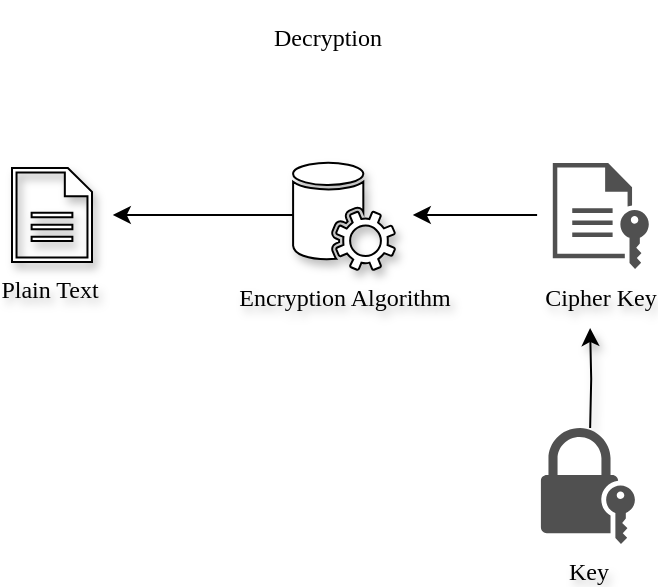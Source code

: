 <mxfile version="24.4.13" type="github">
  <diagram name="Page-1" id="b6QLSGeN9SA4Tiii36pk">
    <mxGraphModel dx="2019" dy="1193" grid="1" gridSize="10" guides="1" tooltips="1" connect="1" arrows="1" fold="1" page="1" pageScale="1" pageWidth="850" pageHeight="1100" math="0" shadow="0">
      <root>
        <mxCell id="0" />
        <mxCell id="1" parent="0" />
        <mxCell id="JglwA08n06oJuRHw9BL7-1" style="edgeStyle=orthogonalEdgeStyle;rounded=0;orthogonalLoop=1;jettySize=auto;html=1;shadow=1;backgroundOutline=0;labelBackgroundColor=none;textShadow=1;" edge="1" parent="1">
          <mxGeometry relative="1" as="geometry">
            <mxPoint x="539.05" y="570" as="targetPoint" />
            <mxPoint x="539.07" y="620" as="sourcePoint" />
          </mxGeometry>
        </mxCell>
        <mxCell id="JglwA08n06oJuRHw9BL7-2" value="&lt;font face=&quot;JetBrains Mono&quot;&gt;Plain Text&amp;nbsp;&lt;/font&gt;" style="sketch=0;pointerEvents=1;shadow=1;dashed=0;html=1;labelPosition=center;verticalLabelPosition=bottom;verticalAlign=top;outlineConnect=0;align=center;shape=mxgraph.office.concepts.document;backgroundOutline=0;labelBackgroundColor=none;textShadow=1;" vertex="1" parent="1">
          <mxGeometry x="250.0" y="490" width="40" height="47" as="geometry" />
        </mxCell>
        <mxCell id="JglwA08n06oJuRHw9BL7-3" style="edgeStyle=orthogonalEdgeStyle;rounded=0;orthogonalLoop=1;jettySize=auto;html=1;textShadow=1;" edge="1" parent="1" source="JglwA08n06oJuRHw9BL7-4">
          <mxGeometry relative="1" as="geometry">
            <mxPoint x="300.4" y="513.5" as="targetPoint" />
          </mxGeometry>
        </mxCell>
        <mxCell id="JglwA08n06oJuRHw9BL7-4" value="&lt;font face=&quot;JetBrains Mono&quot;&gt;Encryption Algorithm&lt;/font&gt;" style="sketch=0;pointerEvents=1;shadow=1;dashed=0;html=1;labelPosition=center;verticalLabelPosition=bottom;verticalAlign=top;outlineConnect=0;align=center;shape=mxgraph.office.services.central_management_service;backgroundOutline=0;labelBackgroundColor=none;textShadow=1;" vertex="1" parent="1">
          <mxGeometry x="390.5" y="487" width="51" height="54" as="geometry" />
        </mxCell>
        <mxCell id="JglwA08n06oJuRHw9BL7-5" style="edgeStyle=orthogonalEdgeStyle;rounded=0;orthogonalLoop=1;jettySize=auto;html=1;textShadow=1;" edge="1" parent="1">
          <mxGeometry relative="1" as="geometry">
            <mxPoint x="450.4" y="513.5" as="targetPoint" />
            <mxPoint x="512.55" y="513.5" as="sourcePoint" />
          </mxGeometry>
        </mxCell>
        <mxCell id="JglwA08n06oJuRHw9BL7-6" value="&lt;font face=&quot;JetBrains Mono&quot;&gt;Decryption&lt;/font&gt;" style="text;html=1;align=center;verticalAlign=middle;whiteSpace=wrap;rounded=0;shadow=1;backgroundOutline=0;labelBackgroundColor=none;" vertex="1" parent="1">
          <mxGeometry x="377.5" y="410" width="60" height="30" as="geometry" />
        </mxCell>
        <mxCell id="JglwA08n06oJuRHw9BL7-7" value="&lt;font face=&quot;JetBrains Mono&quot;&gt;Key&lt;/font&gt;" style="sketch=0;pointerEvents=1;shadow=0;dashed=0;html=1;strokeColor=none;fillColor=#505050;labelPosition=center;verticalLabelPosition=bottom;verticalAlign=top;outlineConnect=0;align=center;shape=mxgraph.office.security.lock_with_key_security;textShadow=1;" vertex="1" parent="1">
          <mxGeometry x="514.45" y="620" width="47" height="58" as="geometry" />
        </mxCell>
        <mxCell id="JglwA08n06oJuRHw9BL7-8" value="&lt;font face=&quot;JetBrains Mono&quot;&gt;Cipher Key&lt;/font&gt;" style="sketch=0;pointerEvents=1;shadow=0;dashed=0;html=1;strokeColor=none;fillColor=#505050;labelPosition=center;verticalLabelPosition=bottom;verticalAlign=top;outlineConnect=0;align=center;shape=mxgraph.office.concepts.file_key;textShadow=1;" vertex="1" parent="1">
          <mxGeometry x="520.4" y="487.5" width="48" height="53" as="geometry" />
        </mxCell>
      </root>
    </mxGraphModel>
  </diagram>
</mxfile>
